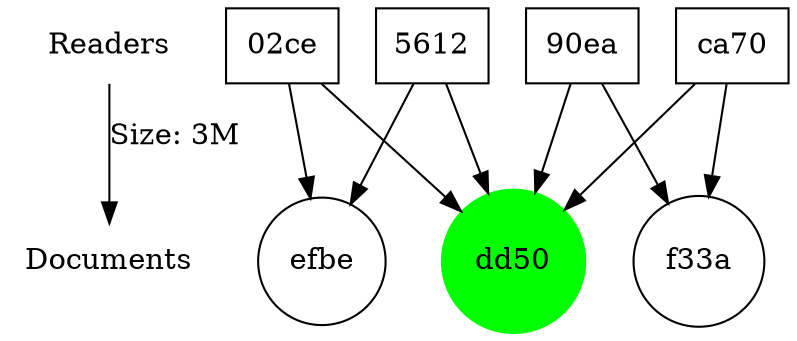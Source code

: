 digraph "also likes" {
	Readers [label=Readers shape=none]
	Documents [label=Documents shape=none]
	Readers -> Documents [label="Size: 3M"]
	dd50 [label=dd50 color=green shape=circle style=filled]
	5612 [label=5612 shape=box]
	5612 -> dd50
	"90ea" [label="90ea" shape=box]
	"90ea" -> dd50
	"02ce" [label="02ce" shape=box]
	"02ce" -> dd50
	ca70 [label=ca70 shape=box]
	ca70 -> dd50
	efbe [label=efbe shape=circle]
	5612 [label=5612 shape=box]
	5612 -> efbe
	"02ce" [label="02ce" shape=box]
	"02ce" -> efbe
	f33a [label=f33a shape=circle]
	"90ea" [label="90ea" shape=box]
	"90ea" -> f33a
	ca70 [label=ca70 shape=box]
	ca70 -> f33a
}